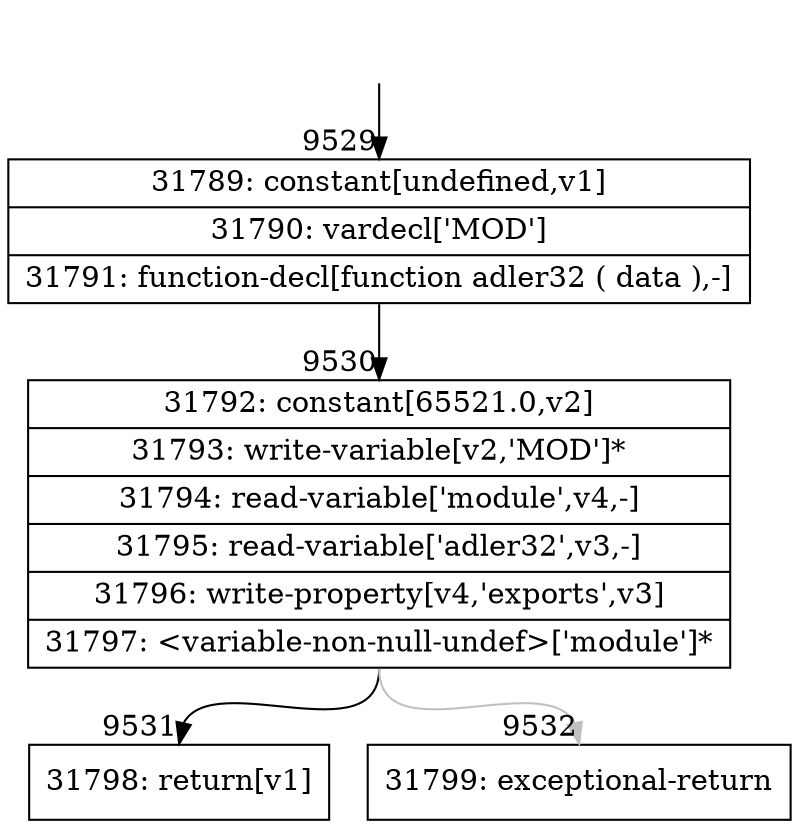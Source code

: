 digraph {
rankdir="TD"
BB_entry697[shape=none,label=""];
BB_entry697 -> BB9529 [tailport=s, headport=n, headlabel="    9529"]
BB9529 [shape=record label="{31789: constant[undefined,v1]|31790: vardecl['MOD']|31791: function-decl[function adler32 ( data ),-]}" ] 
BB9529 -> BB9530 [tailport=s, headport=n, headlabel="      9530"]
BB9530 [shape=record label="{31792: constant[65521.0,v2]|31793: write-variable[v2,'MOD']*|31794: read-variable['module',v4,-]|31795: read-variable['adler32',v3,-]|31796: write-property[v4,'exports',v3]|31797: \<variable-non-null-undef\>['module']*}" ] 
BB9530 -> BB9531 [tailport=s, headport=n, headlabel="      9531"]
BB9530 -> BB9532 [tailport=s, headport=n, color=gray, headlabel="      9532"]
BB9531 [shape=record label="{31798: return[v1]}" ] 
BB9532 [shape=record label="{31799: exceptional-return}" ] 
//#$~ 16913
}
